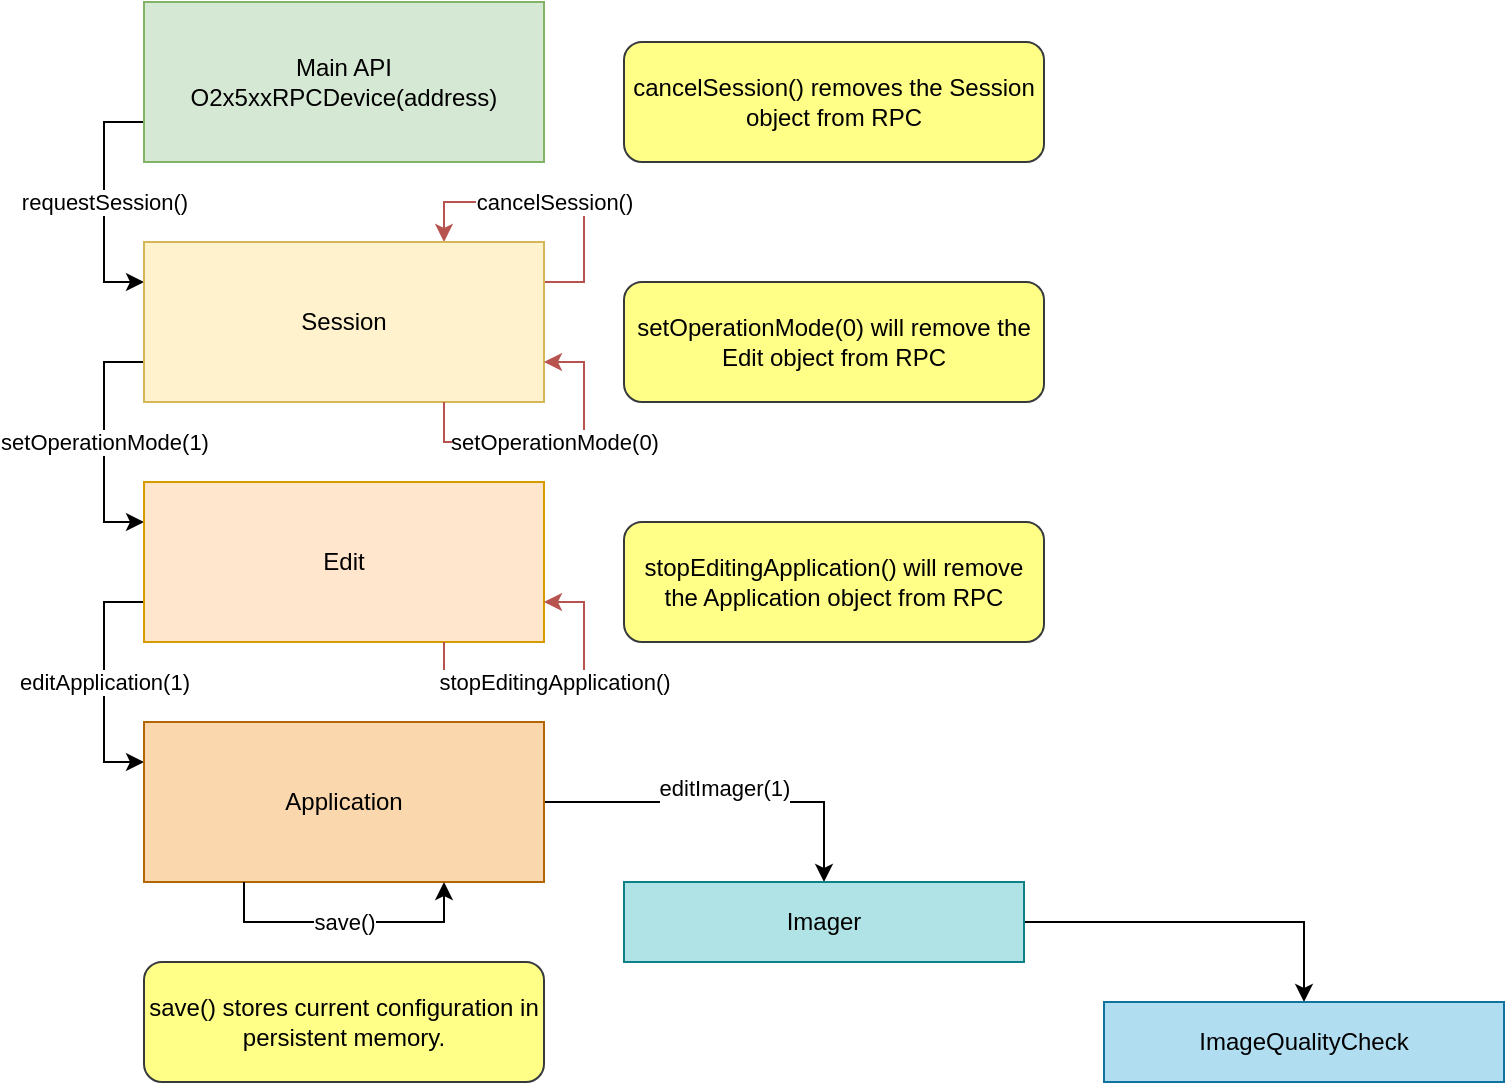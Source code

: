 <mxfile version="21.3.3" type="device">
  <diagram name="Seite-1" id="YglZhRk7xMOnZgZySeeW">
    <mxGraphModel dx="1216" dy="558" grid="1" gridSize="10" guides="1" tooltips="1" connect="1" arrows="1" fold="1" page="1" pageScale="1" pageWidth="827" pageHeight="1169" math="0" shadow="0">
      <root>
        <mxCell id="0" />
        <mxCell id="1" parent="0" />
        <mxCell id="0VNga45Obvf3ds35YNYD-3" value="requestSession()" style="edgeStyle=orthogonalEdgeStyle;rounded=0;orthogonalLoop=1;jettySize=auto;html=1;entryX=0;entryY=0.25;entryDx=0;entryDy=0;exitX=0;exitY=0.75;exitDx=0;exitDy=0;" edge="1" parent="1" source="0VNga45Obvf3ds35YNYD-1" target="0VNga45Obvf3ds35YNYD-2">
          <mxGeometry relative="1" as="geometry">
            <mxPoint x="190" y="140" as="sourcePoint" />
            <mxPoint x="170" y="280" as="targetPoint" />
          </mxGeometry>
        </mxCell>
        <mxCell id="0VNga45Obvf3ds35YNYD-1" value="Main API&lt;br&gt;O2x5xxRPCDevice(address)" style="rounded=0;whiteSpace=wrap;html=1;fillColor=#d5e8d4;strokeColor=#82b366;" vertex="1" parent="1">
          <mxGeometry x="240" y="120" width="200" height="80" as="geometry" />
        </mxCell>
        <mxCell id="0VNga45Obvf3ds35YNYD-6" value="setOperationMode(1)" style="edgeStyle=orthogonalEdgeStyle;rounded=0;orthogonalLoop=1;jettySize=auto;html=1;exitX=0;exitY=0.75;exitDx=0;exitDy=0;entryX=0;entryY=0.25;entryDx=0;entryDy=0;" edge="1" parent="1" source="0VNga45Obvf3ds35YNYD-2" target="0VNga45Obvf3ds35YNYD-4">
          <mxGeometry relative="1" as="geometry" />
        </mxCell>
        <mxCell id="0VNga45Obvf3ds35YNYD-18" value="cancelSession()" style="edgeStyle=orthogonalEdgeStyle;rounded=0;orthogonalLoop=1;jettySize=auto;html=1;exitX=1;exitY=0.25;exitDx=0;exitDy=0;fillColor=#f8cecc;strokeColor=#b85450;entryX=0.75;entryY=0;entryDx=0;entryDy=0;" edge="1" parent="1" source="0VNga45Obvf3ds35YNYD-2" target="0VNga45Obvf3ds35YNYD-2">
          <mxGeometry relative="1" as="geometry">
            <mxPoint x="550" y="200" as="targetPoint" />
            <Array as="points">
              <mxPoint x="460" y="260" />
              <mxPoint x="460" y="220" />
              <mxPoint x="390" y="220" />
            </Array>
            <mxPoint as="offset" />
          </mxGeometry>
        </mxCell>
        <mxCell id="0VNga45Obvf3ds35YNYD-2" value="Session" style="rounded=0;whiteSpace=wrap;html=1;fillColor=#fff2cc;strokeColor=#d6b656;" vertex="1" parent="1">
          <mxGeometry x="240" y="240" width="200" height="80" as="geometry" />
        </mxCell>
        <mxCell id="0VNga45Obvf3ds35YNYD-8" value="editApplication(1)" style="edgeStyle=orthogonalEdgeStyle;rounded=0;orthogonalLoop=1;jettySize=auto;html=1;exitX=0;exitY=0.75;exitDx=0;exitDy=0;entryX=0;entryY=0.25;entryDx=0;entryDy=0;" edge="1" parent="1" source="0VNga45Obvf3ds35YNYD-4" target="0VNga45Obvf3ds35YNYD-7">
          <mxGeometry relative="1" as="geometry" />
        </mxCell>
        <mxCell id="0VNga45Obvf3ds35YNYD-17" value="setOperationMode(0)" style="edgeStyle=orthogonalEdgeStyle;rounded=0;orthogonalLoop=1;jettySize=auto;html=1;entryX=1;entryY=0.75;entryDx=0;entryDy=0;fillColor=#f8cecc;strokeColor=#b85450;exitX=0.75;exitY=1;exitDx=0;exitDy=0;" edge="1" parent="1" source="0VNga45Obvf3ds35YNYD-2" target="0VNga45Obvf3ds35YNYD-2">
          <mxGeometry relative="1" as="geometry">
            <mxPoint x="480" y="380" as="sourcePoint" />
          </mxGeometry>
        </mxCell>
        <mxCell id="0VNga45Obvf3ds35YNYD-4" value="Edit" style="rounded=0;whiteSpace=wrap;html=1;fillColor=#ffe6cc;strokeColor=#d79b00;" vertex="1" parent="1">
          <mxGeometry x="240" y="360" width="200" height="80" as="geometry" />
        </mxCell>
        <mxCell id="0VNga45Obvf3ds35YNYD-14" value="&#xa;&lt;span style=&quot;color: rgb(0, 0, 0); font-family: Helvetica; font-size: 11px; font-style: normal; font-variant-ligatures: normal; font-variant-caps: normal; font-weight: 400; letter-spacing: normal; orphans: 2; text-align: center; text-indent: 0px; text-transform: none; widows: 2; word-spacing: 0px; -webkit-text-stroke-width: 0px; background-color: rgb(255, 255, 255); text-decoration-thickness: initial; text-decoration-style: initial; text-decoration-color: initial; float: none; display: inline !important;&quot;&gt;editImager(1)&lt;/span&gt;&#xa;&#xa;" style="edgeStyle=orthogonalEdgeStyle;rounded=0;orthogonalLoop=1;jettySize=auto;html=1;exitX=1;exitY=0.5;exitDx=0;exitDy=0;entryX=0.5;entryY=0;entryDx=0;entryDy=0;" edge="1" parent="1" source="0VNga45Obvf3ds35YNYD-7" target="0VNga45Obvf3ds35YNYD-9">
          <mxGeometry relative="1" as="geometry" />
        </mxCell>
        <mxCell id="0VNga45Obvf3ds35YNYD-15" value="stopEditingApplication()" style="edgeStyle=orthogonalEdgeStyle;rounded=0;orthogonalLoop=1;jettySize=auto;html=1;entryX=1;entryY=0.75;entryDx=0;entryDy=0;fillColor=#f8cecc;strokeColor=#b85450;exitX=0.75;exitY=1;exitDx=0;exitDy=0;" edge="1" parent="1" source="0VNga45Obvf3ds35YNYD-4" target="0VNga45Obvf3ds35YNYD-4">
          <mxGeometry relative="1" as="geometry">
            <mxPoint x="490" y="490" as="sourcePoint" />
            <mxPoint as="offset" />
          </mxGeometry>
        </mxCell>
        <mxCell id="0VNga45Obvf3ds35YNYD-7" value="Application" style="rounded=0;whiteSpace=wrap;html=1;fillColor=#fad7ac;strokeColor=#b46504;" vertex="1" parent="1">
          <mxGeometry x="240" y="480" width="200" height="80" as="geometry" />
        </mxCell>
        <mxCell id="0VNga45Obvf3ds35YNYD-12" style="edgeStyle=orthogonalEdgeStyle;rounded=0;orthogonalLoop=1;jettySize=auto;html=1;exitX=1;exitY=0.5;exitDx=0;exitDy=0;entryX=0.5;entryY=0;entryDx=0;entryDy=0;" edge="1" parent="1" source="0VNga45Obvf3ds35YNYD-9" target="0VNga45Obvf3ds35YNYD-11">
          <mxGeometry relative="1" as="geometry" />
        </mxCell>
        <mxCell id="0VNga45Obvf3ds35YNYD-9" value="Imager" style="rounded=0;whiteSpace=wrap;html=1;fillColor=#b0e3e6;strokeColor=#0e8088;" vertex="1" parent="1">
          <mxGeometry x="480" y="560" width="200" height="40" as="geometry" />
        </mxCell>
        <mxCell id="0VNga45Obvf3ds35YNYD-11" value="ImageQualityCheck" style="rounded=0;whiteSpace=wrap;html=1;fillColor=#b1ddf0;strokeColor=#10739e;" vertex="1" parent="1">
          <mxGeometry x="720" y="620" width="200" height="40" as="geometry" />
        </mxCell>
        <mxCell id="0VNga45Obvf3ds35YNYD-19" value="save()" style="edgeStyle=orthogonalEdgeStyle;rounded=0;orthogonalLoop=1;jettySize=auto;html=1;exitX=0.25;exitY=1;exitDx=0;exitDy=0;entryX=0.75;entryY=1;entryDx=0;entryDy=0;" edge="1" parent="1" source="0VNga45Obvf3ds35YNYD-7" target="0VNga45Obvf3ds35YNYD-7">
          <mxGeometry relative="1" as="geometry" />
        </mxCell>
        <mxCell id="0VNga45Obvf3ds35YNYD-21" value="stopEditingApplication() will remove the Application object from RPC" style="rounded=1;whiteSpace=wrap;html=1;fillColor=#ffff88;strokeColor=#36393d;" vertex="1" parent="1">
          <mxGeometry x="480" y="380" width="210" height="60" as="geometry" />
        </mxCell>
        <mxCell id="0VNga45Obvf3ds35YNYD-22" value="setOperationMode(0) will remove the Edit object from RPC" style="rounded=1;whiteSpace=wrap;html=1;fillColor=#ffff88;strokeColor=#36393d;" vertex="1" parent="1">
          <mxGeometry x="480" y="260" width="210" height="60" as="geometry" />
        </mxCell>
        <mxCell id="0VNga45Obvf3ds35YNYD-23" value="cancelSession() removes the Session object from RPC" style="rounded=1;whiteSpace=wrap;html=1;fillColor=#ffff88;strokeColor=#36393d;" vertex="1" parent="1">
          <mxGeometry x="480" y="140" width="210" height="60" as="geometry" />
        </mxCell>
        <mxCell id="0VNga45Obvf3ds35YNYD-24" value="save() stores current configuration in persistent memory." style="rounded=1;whiteSpace=wrap;html=1;fillColor=#ffff88;strokeColor=#36393d;" vertex="1" parent="1">
          <mxGeometry x="240" y="600" width="200" height="60" as="geometry" />
        </mxCell>
      </root>
    </mxGraphModel>
  </diagram>
</mxfile>
